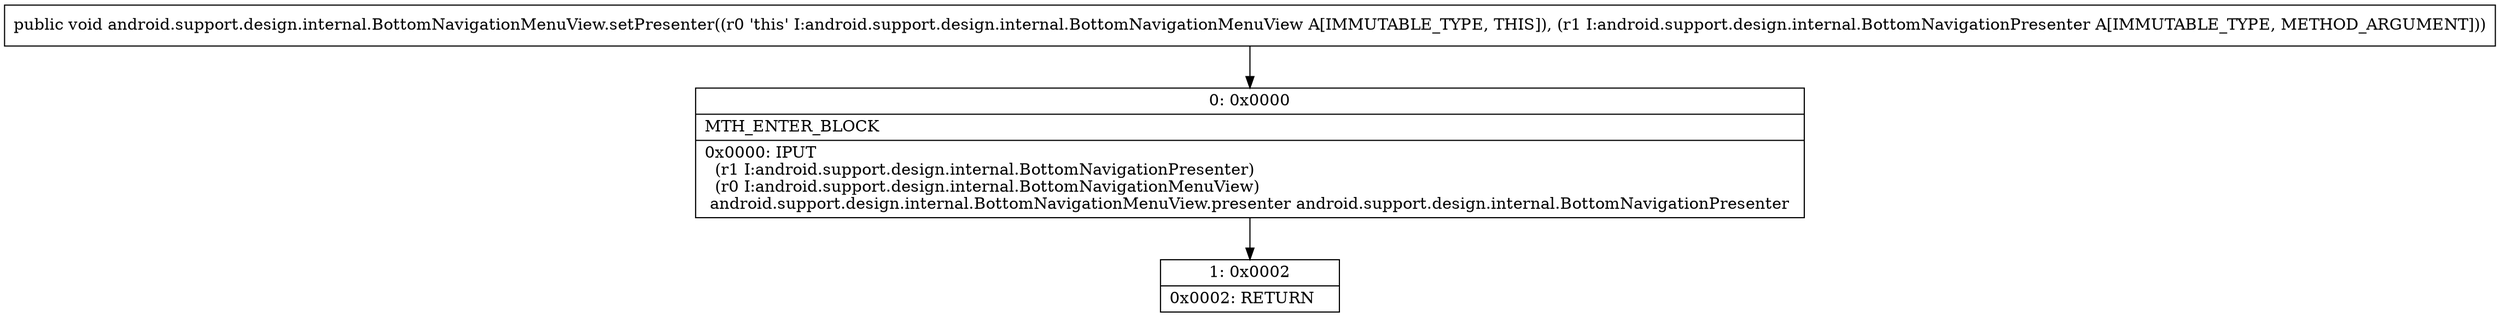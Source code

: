 digraph "CFG forandroid.support.design.internal.BottomNavigationMenuView.setPresenter(Landroid\/support\/design\/internal\/BottomNavigationPresenter;)V" {
Node_0 [shape=record,label="{0\:\ 0x0000|MTH_ENTER_BLOCK\l|0x0000: IPUT  \l  (r1 I:android.support.design.internal.BottomNavigationPresenter)\l  (r0 I:android.support.design.internal.BottomNavigationMenuView)\l android.support.design.internal.BottomNavigationMenuView.presenter android.support.design.internal.BottomNavigationPresenter \l}"];
Node_1 [shape=record,label="{1\:\ 0x0002|0x0002: RETURN   \l}"];
MethodNode[shape=record,label="{public void android.support.design.internal.BottomNavigationMenuView.setPresenter((r0 'this' I:android.support.design.internal.BottomNavigationMenuView A[IMMUTABLE_TYPE, THIS]), (r1 I:android.support.design.internal.BottomNavigationPresenter A[IMMUTABLE_TYPE, METHOD_ARGUMENT])) }"];
MethodNode -> Node_0;
Node_0 -> Node_1;
}

